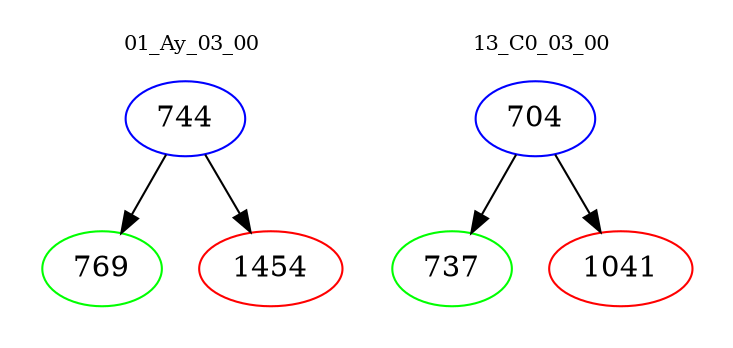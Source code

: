 digraph{
subgraph cluster_0 {
color = white
label = "01_Ay_03_00";
fontsize=10;
T0_744 [label="744", color="blue"]
T0_744 -> T0_769 [color="black"]
T0_769 [label="769", color="green"]
T0_744 -> T0_1454 [color="black"]
T0_1454 [label="1454", color="red"]
}
subgraph cluster_1 {
color = white
label = "13_C0_03_00";
fontsize=10;
T1_704 [label="704", color="blue"]
T1_704 -> T1_737 [color="black"]
T1_737 [label="737", color="green"]
T1_704 -> T1_1041 [color="black"]
T1_1041 [label="1041", color="red"]
}
}
